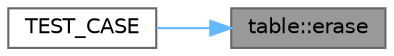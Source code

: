 digraph "table::erase"
{
 // LATEX_PDF_SIZE
  bgcolor="transparent";
  edge [fontname=Helvetica,fontsize=10,labelfontname=Helvetica,labelfontsize=10];
  node [fontname=Helvetica,fontsize=10,shape=box,height=0.2,width=0.4];
  rankdir="RL";
  Node1 [id="Node000001",label="table::erase",height=0.2,width=0.4,color="gray40", fillcolor="grey60", style="filled", fontcolor="black",tooltip="Removes the specified key-value pair from the table."];
  Node1 -> Node2 [id="edge1_Node000001_Node000002",dir="back",color="steelblue1",style="solid",tooltip=" "];
  Node2 [id="Node000002",label="TEST_CASE",height=0.2,width=0.4,color="grey40", fillcolor="white", style="filled",URL="$manipulating__tables_8cpp.html#a61a938d63aa44a25f8088834372c92da",tooltip=" "];
}
